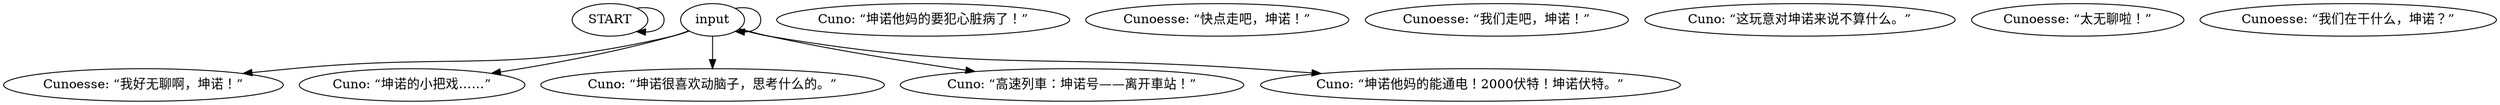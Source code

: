 # YARD / CUNO postbody barks
# Cuno squats on the ground, high on speed.
# ==================================================
digraph G {
	  0 [label="START"];
	  1 [label="input"];
	  2 [label="Cuno: “坤诺他妈的要犯心脏病了！”"];
	  3 [label="Cunoesse: “快点走吧，坤诺！”"];
	  4 [label="Cunoesse: “我们走吧，坤诺！”"];
	  5 [label="Cunoesse: “我好无聊啊，坤诺！”"];
	  6 [label="Cuno: “这玩意对坤诺来说不算什么。”"];
	  7 [label="Cuno: “坤诺的小把戏……”"];
	  8 [label="Cunoesse: “太无聊啦！”"];
	  9 [label="Cuno: “坤诺很喜欢动脑子，思考什么的。”"];
	  10 [label="Cuno: “高速列車：坤诺号——离开車站！”"];
	  11 [label="Cuno: “坤诺他妈的能通电！2000伏特！坤诺伏特。”"];
	  12 [label="Cunoesse: “我们在干什么，坤诺？”"];
	  0 -> 0
	  1 -> 1
	  1 -> 5
	  1 -> 7
	  1 -> 9
	  1 -> 10
	  1 -> 11
}

